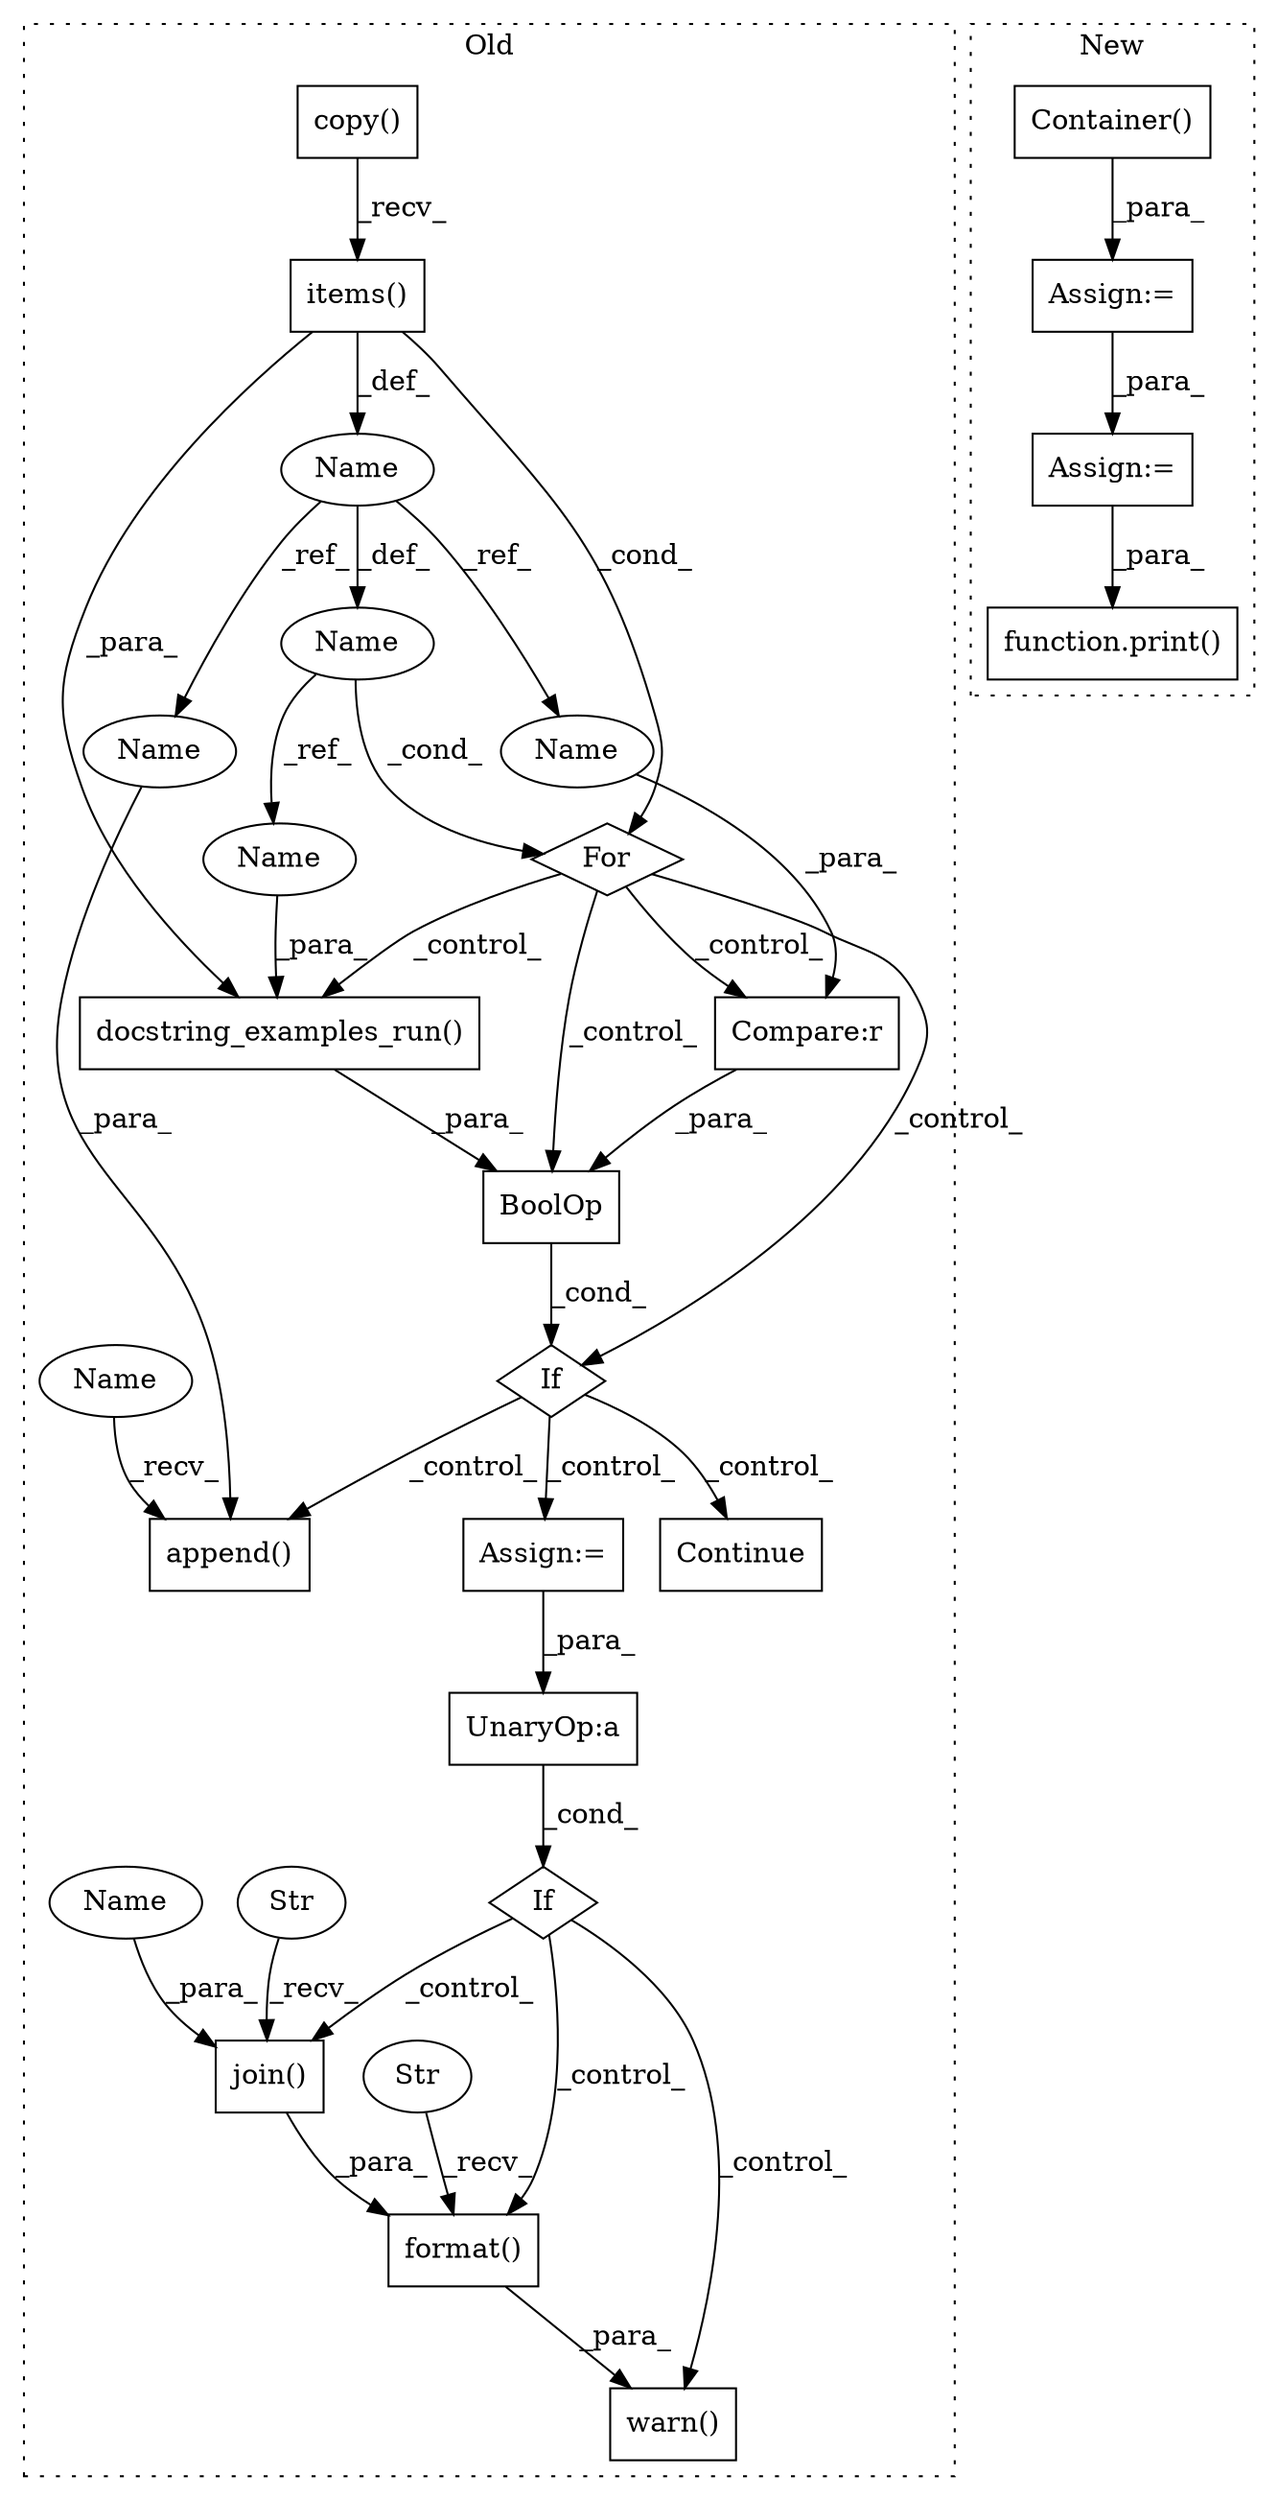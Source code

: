 digraph G {
subgraph cluster0 {
1 [label="append()" a="75" s="1123,1140" l="16,1" shape="box"];
4 [label="Name" a="87" s="974" l="1" shape="ellipse"];
5 [label="Assign:=" a="68" s="1106" l="3" shape="box"];
6 [label="join()" a="75" s="1275,1293" l="10,1" shape="box"];
7 [label="Str" a="66" s="1275" l="4" shape="ellipse"];
8 [label="Continue" a="43" s="1082" l="8" shape="box"];
9 [label="warn()" a="75" s="1170,1308" l="27,10" shape="box"];
10 [label="If" a="96" s="1016" l="3" shape="diamond"];
11 [label="UnaryOp:a" a="61" s="1149" l="11" shape="box"];
12 [label="If" a="96" s="1146" l="3" shape="diamond"];
13 [label="items()" a="75" s="979" l="27" shape="box"];
14 [label="For" a="107" s="967,1006" l="4,10" shape="diamond"];
15 [label="Compare:r" a="40" s="1019" l="12" shape="box"];
16 [label="Name" a="87" s="971" l="1" shape="ellipse"];
17 [label="copy()" a="75" s="979" l="19" shape="box"];
18 [label="format()" a="75" s="1197,1294" l="78,14" shape="box"];
19 [label="Str" a="66" s="1197" l="53" shape="ellipse"];
21 [label="BoolOp" a="72" s="1019" l="49" shape="box"];
22 [label="docstring_examples_run()" a="75" s="1035,1067" l="31,1" shape="box"];
24 [label="Name" a="87" s="1066" l="1" shape="ellipse"];
25 [label="Name" a="87" s="1285" l="8" shape="ellipse"];
26 [label="Name" a="87" s="1123" l="8" shape="ellipse"];
27 [label="Name" a="87" s="1139" l="1" shape="ellipse"];
28 [label="Name" a="87" s="1019" l="1" shape="ellipse"];
label = "Old";
style="dotted";
}
subgraph cluster1 {
2 [label="Container()" a="75" s="1349" l="96" shape="box"];
3 [label="function.print()" a="75" s="1473,1480" l="6,1" shape="box"];
20 [label="Assign:=" a="68" s="1346" l="3" shape="box"];
23 [label="Assign:=" a="68" s="1451" l="3" shape="box"];
label = "New";
style="dotted";
}
2 -> 20 [label="_para_"];
4 -> 14 [label="_cond_"];
4 -> 24 [label="_ref_"];
5 -> 11 [label="_para_"];
6 -> 18 [label="_para_"];
7 -> 6 [label="_recv_"];
10 -> 8 [label="_control_"];
10 -> 1 [label="_control_"];
10 -> 5 [label="_control_"];
11 -> 12 [label="_cond_"];
12 -> 18 [label="_control_"];
12 -> 9 [label="_control_"];
12 -> 6 [label="_control_"];
13 -> 16 [label="_def_"];
13 -> 14 [label="_cond_"];
13 -> 22 [label="_para_"];
14 -> 22 [label="_control_"];
14 -> 10 [label="_control_"];
14 -> 15 [label="_control_"];
14 -> 21 [label="_control_"];
15 -> 21 [label="_para_"];
16 -> 4 [label="_def_"];
16 -> 27 [label="_ref_"];
16 -> 28 [label="_ref_"];
17 -> 13 [label="_recv_"];
18 -> 9 [label="_para_"];
19 -> 18 [label="_recv_"];
20 -> 23 [label="_para_"];
21 -> 10 [label="_cond_"];
22 -> 21 [label="_para_"];
23 -> 3 [label="_para_"];
24 -> 22 [label="_para_"];
25 -> 6 [label="_para_"];
26 -> 1 [label="_recv_"];
27 -> 1 [label="_para_"];
28 -> 15 [label="_para_"];
}